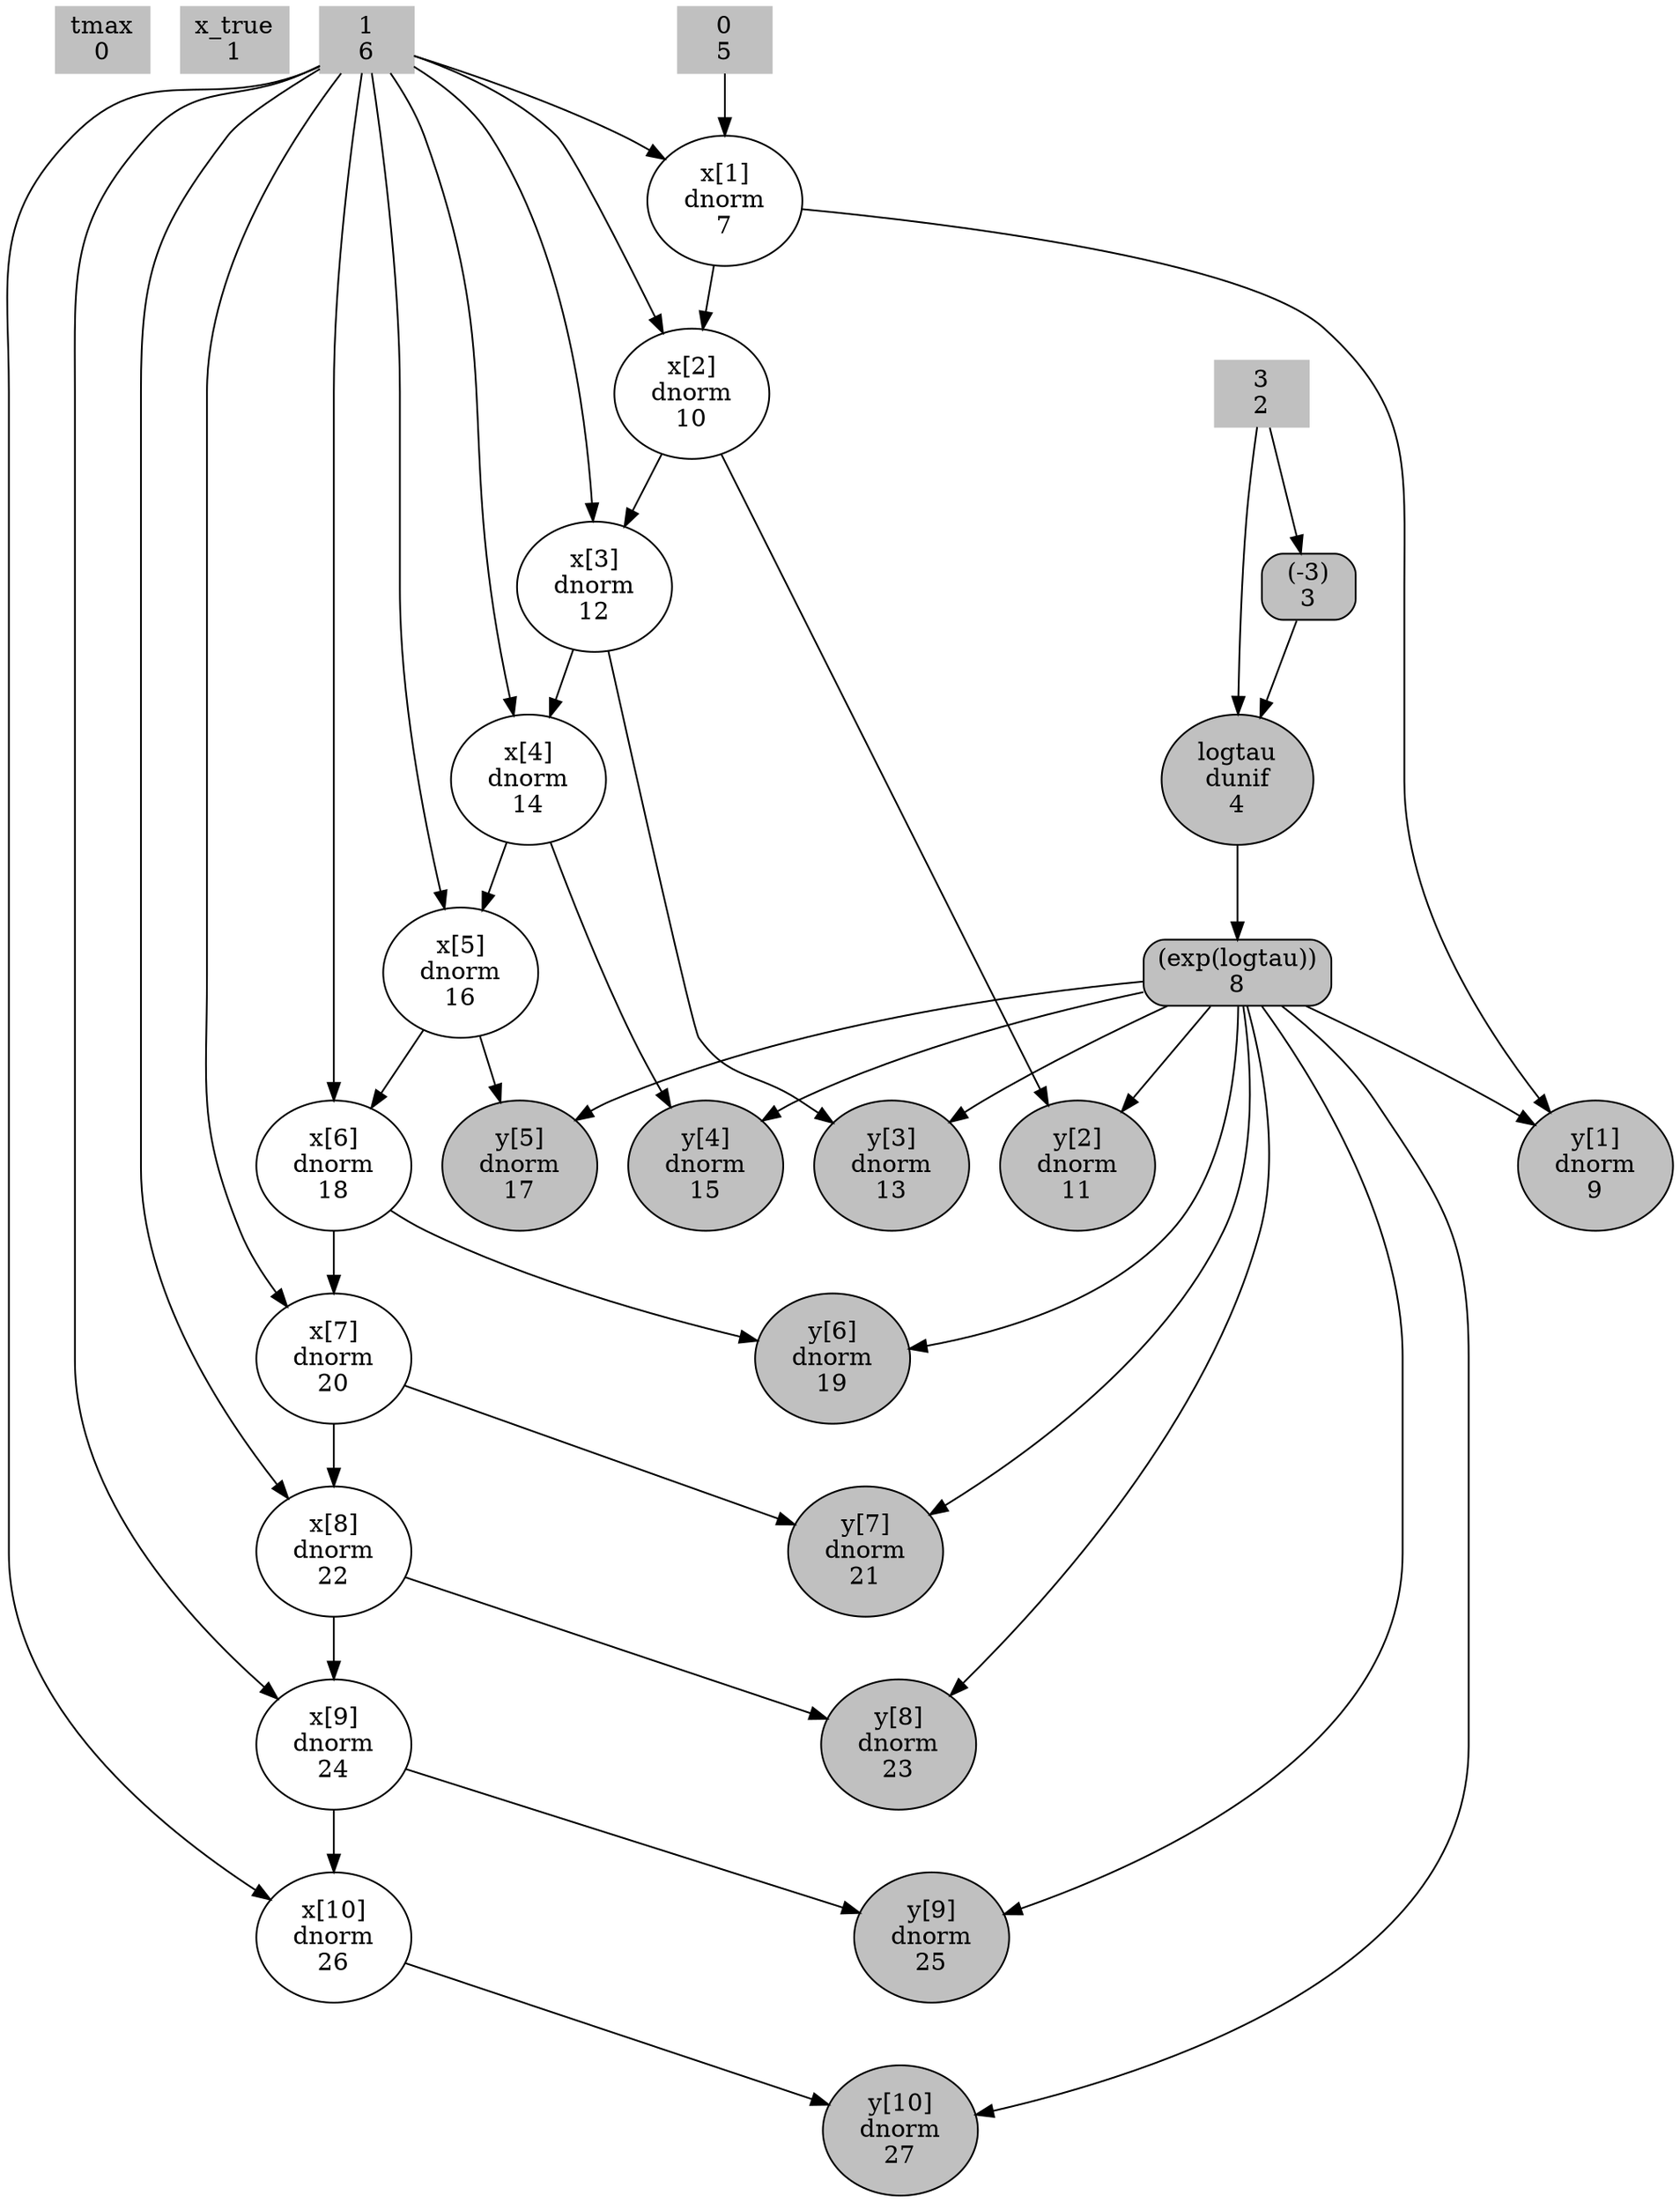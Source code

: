 digraph G {
0[label="tmax\n0", shape="box", style=", filled", color="gray", fillcolor="gray"];
1[label="x_true\n1", shape="box", style=", filled", color="gray", fillcolor="gray"];
2[label="3\n2", shape="box", style=", filled", color="gray", fillcolor="gray"];
3[label="(-3)\n3", shape="box", style="rounded, filled", color="", fillcolor="gray"];
4[label="logtau\ndunif\n4", shape="ellipse", style=", filled", color="", fillcolor="gray"];
5[label="0\n5", shape="box", style=", filled", color="gray", fillcolor="gray"];
6[label="1\n6", shape="box", style=", filled", color="gray", fillcolor="gray"];
7[label="x[1]\ndnorm\n7", shape="ellipse", style="", color="", fillcolor="gray"];
8[label="(exp(logtau))\n8", shape="box", style="rounded, filled", color="", fillcolor="gray"];
9[label="y[1]\ndnorm\n9", shape="ellipse", style=", filled", color="", fillcolor="gray"];
10[label="x[2]\ndnorm\n10", shape="ellipse", style="", color="", fillcolor="gray"];
11[label="y[2]\ndnorm\n11", shape="ellipse", style=", filled", color="", fillcolor="gray"];
12[label="x[3]\ndnorm\n12", shape="ellipse", style="", color="", fillcolor="gray"];
13[label="y[3]\ndnorm\n13", shape="ellipse", style=", filled", color="", fillcolor="gray"];
14[label="x[4]\ndnorm\n14", shape="ellipse", style="", color="", fillcolor="gray"];
15[label="y[4]\ndnorm\n15", shape="ellipse", style=", filled", color="", fillcolor="gray"];
16[label="x[5]\ndnorm\n16", shape="ellipse", style="", color="", fillcolor="gray"];
17[label="y[5]\ndnorm\n17", shape="ellipse", style=", filled", color="", fillcolor="gray"];
18[label="x[6]\ndnorm\n18", shape="ellipse", style="", color="", fillcolor="gray"];
19[label="y[6]\ndnorm\n19", shape="ellipse", style=", filled", color="", fillcolor="gray"];
20[label="x[7]\ndnorm\n20", shape="ellipse", style="", color="", fillcolor="gray"];
21[label="y[7]\ndnorm\n21", shape="ellipse", style=", filled", color="", fillcolor="gray"];
22[label="x[8]\ndnorm\n22", shape="ellipse", style="", color="", fillcolor="gray"];
23[label="y[8]\ndnorm\n23", shape="ellipse", style=", filled", color="", fillcolor="gray"];
24[label="x[9]\ndnorm\n24", shape="ellipse", style="", color="", fillcolor="gray"];
25[label="y[9]\ndnorm\n25", shape="ellipse", style=", filled", color="", fillcolor="gray"];
26[label="x[10]\ndnorm\n26", shape="ellipse", style="", color="", fillcolor="gray"];
27[label="y[10]\ndnorm\n27", shape="ellipse", style=", filled", color="", fillcolor="gray"];
2->3 ;
3->4 ;
2->4 ;
5->7 ;
6->7 ;
4->8 ;
7->9 ;
8->9 ;
7->10 ;
6->10 ;
10->11 ;
8->11 ;
10->12 ;
6->12 ;
12->13 ;
8->13 ;
12->14 ;
6->14 ;
14->15 ;
8->15 ;
14->16 ;
6->16 ;
16->17 ;
8->17 ;
16->18 ;
6->18 ;
18->19 ;
8->19 ;
18->20 ;
6->20 ;
20->21 ;
8->21 ;
20->22 ;
6->22 ;
22->23 ;
8->23 ;
22->24 ;
6->24 ;
24->25 ;
8->25 ;
24->26 ;
6->26 ;
26->27 ;
8->27 ;
}

